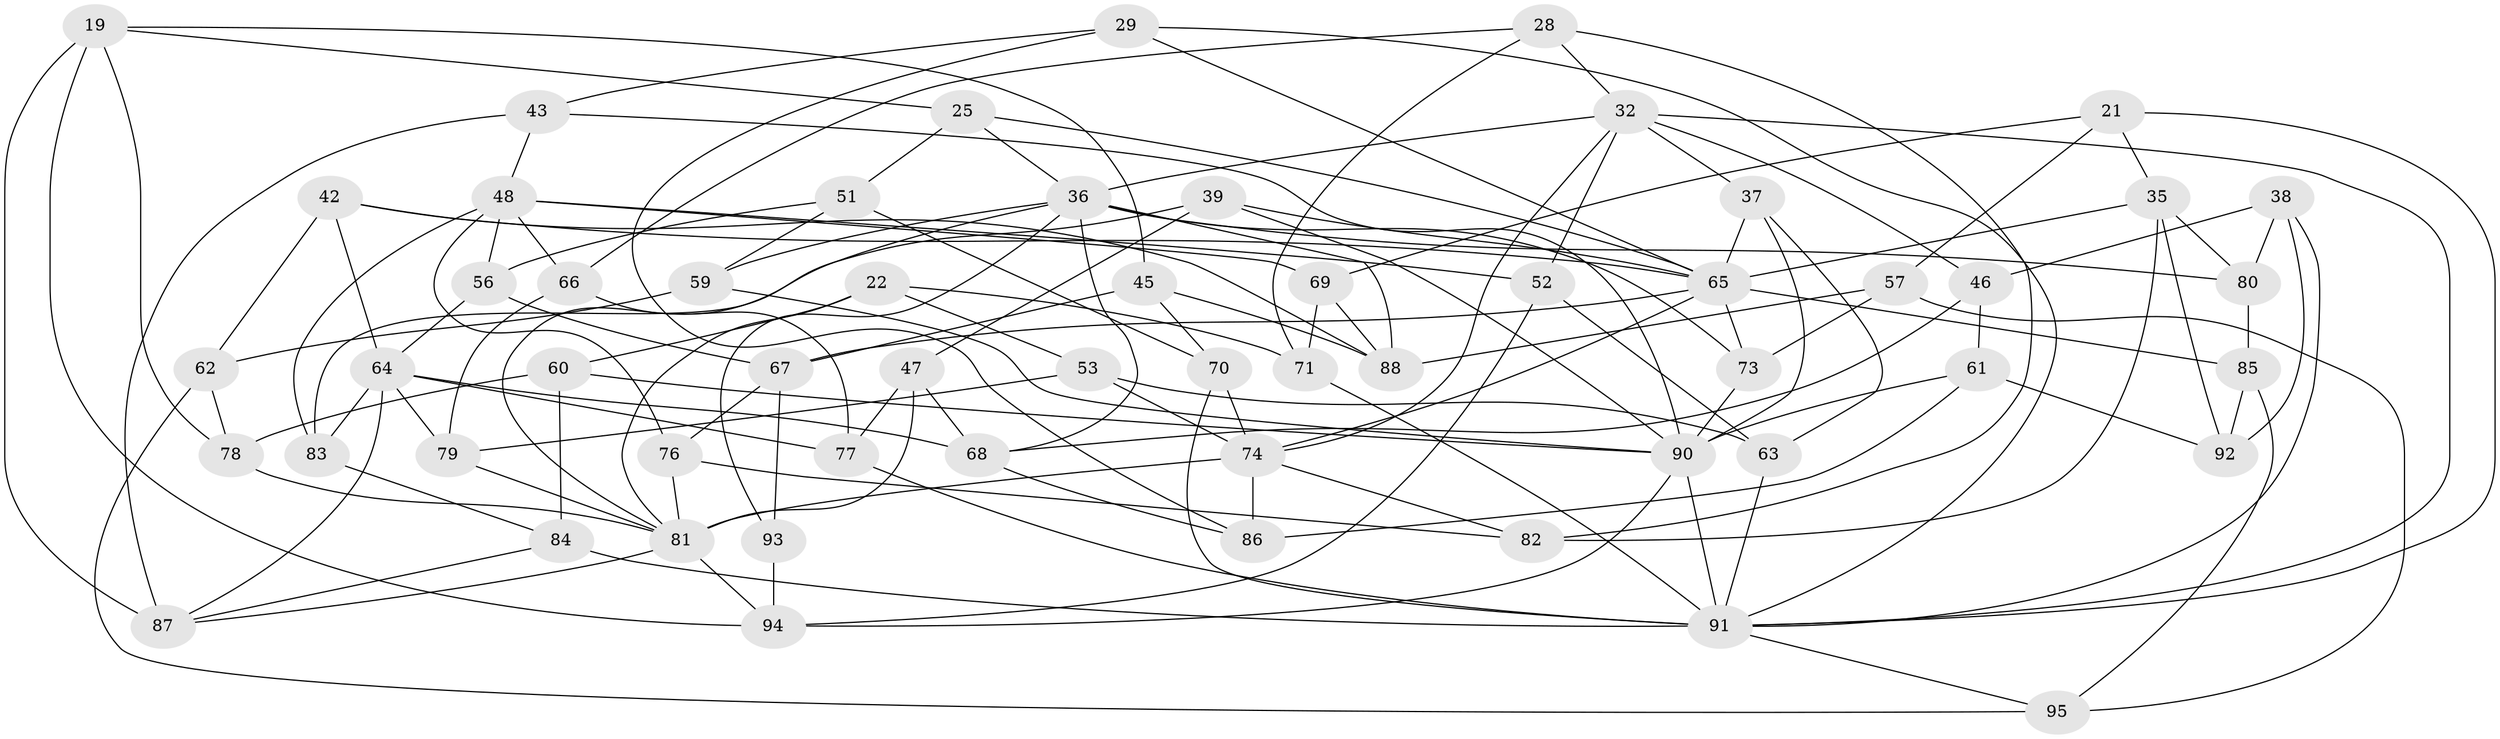 // original degree distribution, {4: 1.0}
// Generated by graph-tools (version 1.1) at 2025/02/03/04/25 22:02:17]
// undirected, 57 vertices, 137 edges
graph export_dot {
graph [start="1"]
  node [color=gray90,style=filled];
  19 [super="+5"];
  21;
  22;
  25;
  28;
  29;
  32 [super="+24"];
  35 [super="+30"];
  36 [super="+15"];
  37;
  38;
  39;
  42;
  43;
  45;
  46;
  47;
  48 [super="+11+33"];
  51;
  52;
  53;
  56;
  57;
  59;
  60;
  61;
  62;
  63;
  64 [super="+7+12"];
  65 [super="+9+31"];
  66;
  67 [super="+44"];
  68 [super="+40"];
  69;
  70;
  71;
  73;
  74 [super="+58"];
  76 [super="+54"];
  77;
  78;
  79;
  80;
  81 [super="+75+50"];
  82;
  83;
  84 [super="+55"];
  85;
  86;
  87 [super="+23"];
  88 [super="+41"];
  90 [super="+2+34+16"];
  91 [super="+72+49"];
  92;
  93;
  94 [super="+89"];
  95;
  19 -- 25;
  19 -- 78;
  19 -- 45;
  19 -- 94;
  19 -- 87 [weight=2];
  21 -- 69;
  21 -- 35;
  21 -- 57;
  21 -- 91;
  22 -- 71;
  22 -- 60;
  22 -- 53;
  22 -- 81;
  25 -- 65;
  25 -- 51;
  25 -- 36;
  28 -- 66;
  28 -- 82;
  28 -- 71;
  28 -- 32;
  29 -- 86;
  29 -- 43;
  29 -- 65;
  29 -- 91;
  32 -- 37;
  32 -- 36;
  32 -- 52;
  32 -- 74;
  32 -- 91 [weight=2];
  32 -- 46;
  35 -- 65 [weight=2];
  35 -- 82;
  35 -- 80;
  35 -- 92;
  36 -- 68;
  36 -- 73;
  36 -- 80;
  36 -- 88 [weight=2];
  36 -- 59;
  36 -- 93;
  36 -- 81;
  37 -- 65;
  37 -- 63;
  37 -- 90;
  38 -- 80;
  38 -- 91;
  38 -- 46;
  38 -- 92;
  39 -- 47;
  39 -- 83;
  39 -- 90;
  39 -- 65;
  42 -- 62;
  42 -- 64;
  42 -- 88;
  42 -- 65;
  43 -- 87;
  43 -- 48;
  43 -- 90;
  45 -- 67;
  45 -- 88;
  45 -- 70;
  46 -- 68;
  46 -- 61;
  47 -- 77;
  47 -- 68;
  47 -- 81;
  48 -- 66;
  48 -- 56;
  48 -- 83;
  48 -- 76 [weight=2];
  48 -- 69;
  48 -- 52;
  51 -- 70;
  51 -- 59;
  51 -- 56;
  52 -- 94;
  52 -- 63;
  53 -- 79;
  53 -- 63;
  53 -- 74;
  56 -- 64;
  56 -- 67;
  57 -- 95;
  57 -- 88;
  57 -- 73;
  59 -- 62;
  59 -- 90;
  60 -- 84;
  60 -- 78;
  60 -- 90;
  61 -- 86;
  61 -- 92;
  61 -- 90;
  62 -- 78;
  62 -- 95;
  63 -- 91;
  64 -- 79;
  64 -- 68 [weight=2];
  64 -- 87;
  64 -- 83;
  64 -- 77;
  65 -- 67;
  65 -- 73;
  65 -- 85;
  65 -- 74 [weight=2];
  66 -- 77;
  66 -- 79;
  67 -- 76 [weight=2];
  67 -- 93;
  68 -- 86;
  69 -- 71;
  69 -- 88;
  70 -- 91;
  70 -- 74;
  71 -- 91;
  73 -- 90;
  74 -- 81 [weight=3];
  74 -- 82;
  74 -- 86;
  76 -- 82;
  76 -- 81;
  77 -- 91;
  78 -- 81;
  79 -- 81;
  80 -- 85;
  81 -- 94 [weight=2];
  81 -- 87;
  83 -- 84;
  84 -- 91 [weight=3];
  84 -- 87;
  85 -- 95;
  85 -- 92;
  90 -- 94 [weight=2];
  90 -- 91;
  91 -- 95;
  93 -- 94 [weight=2];
}
